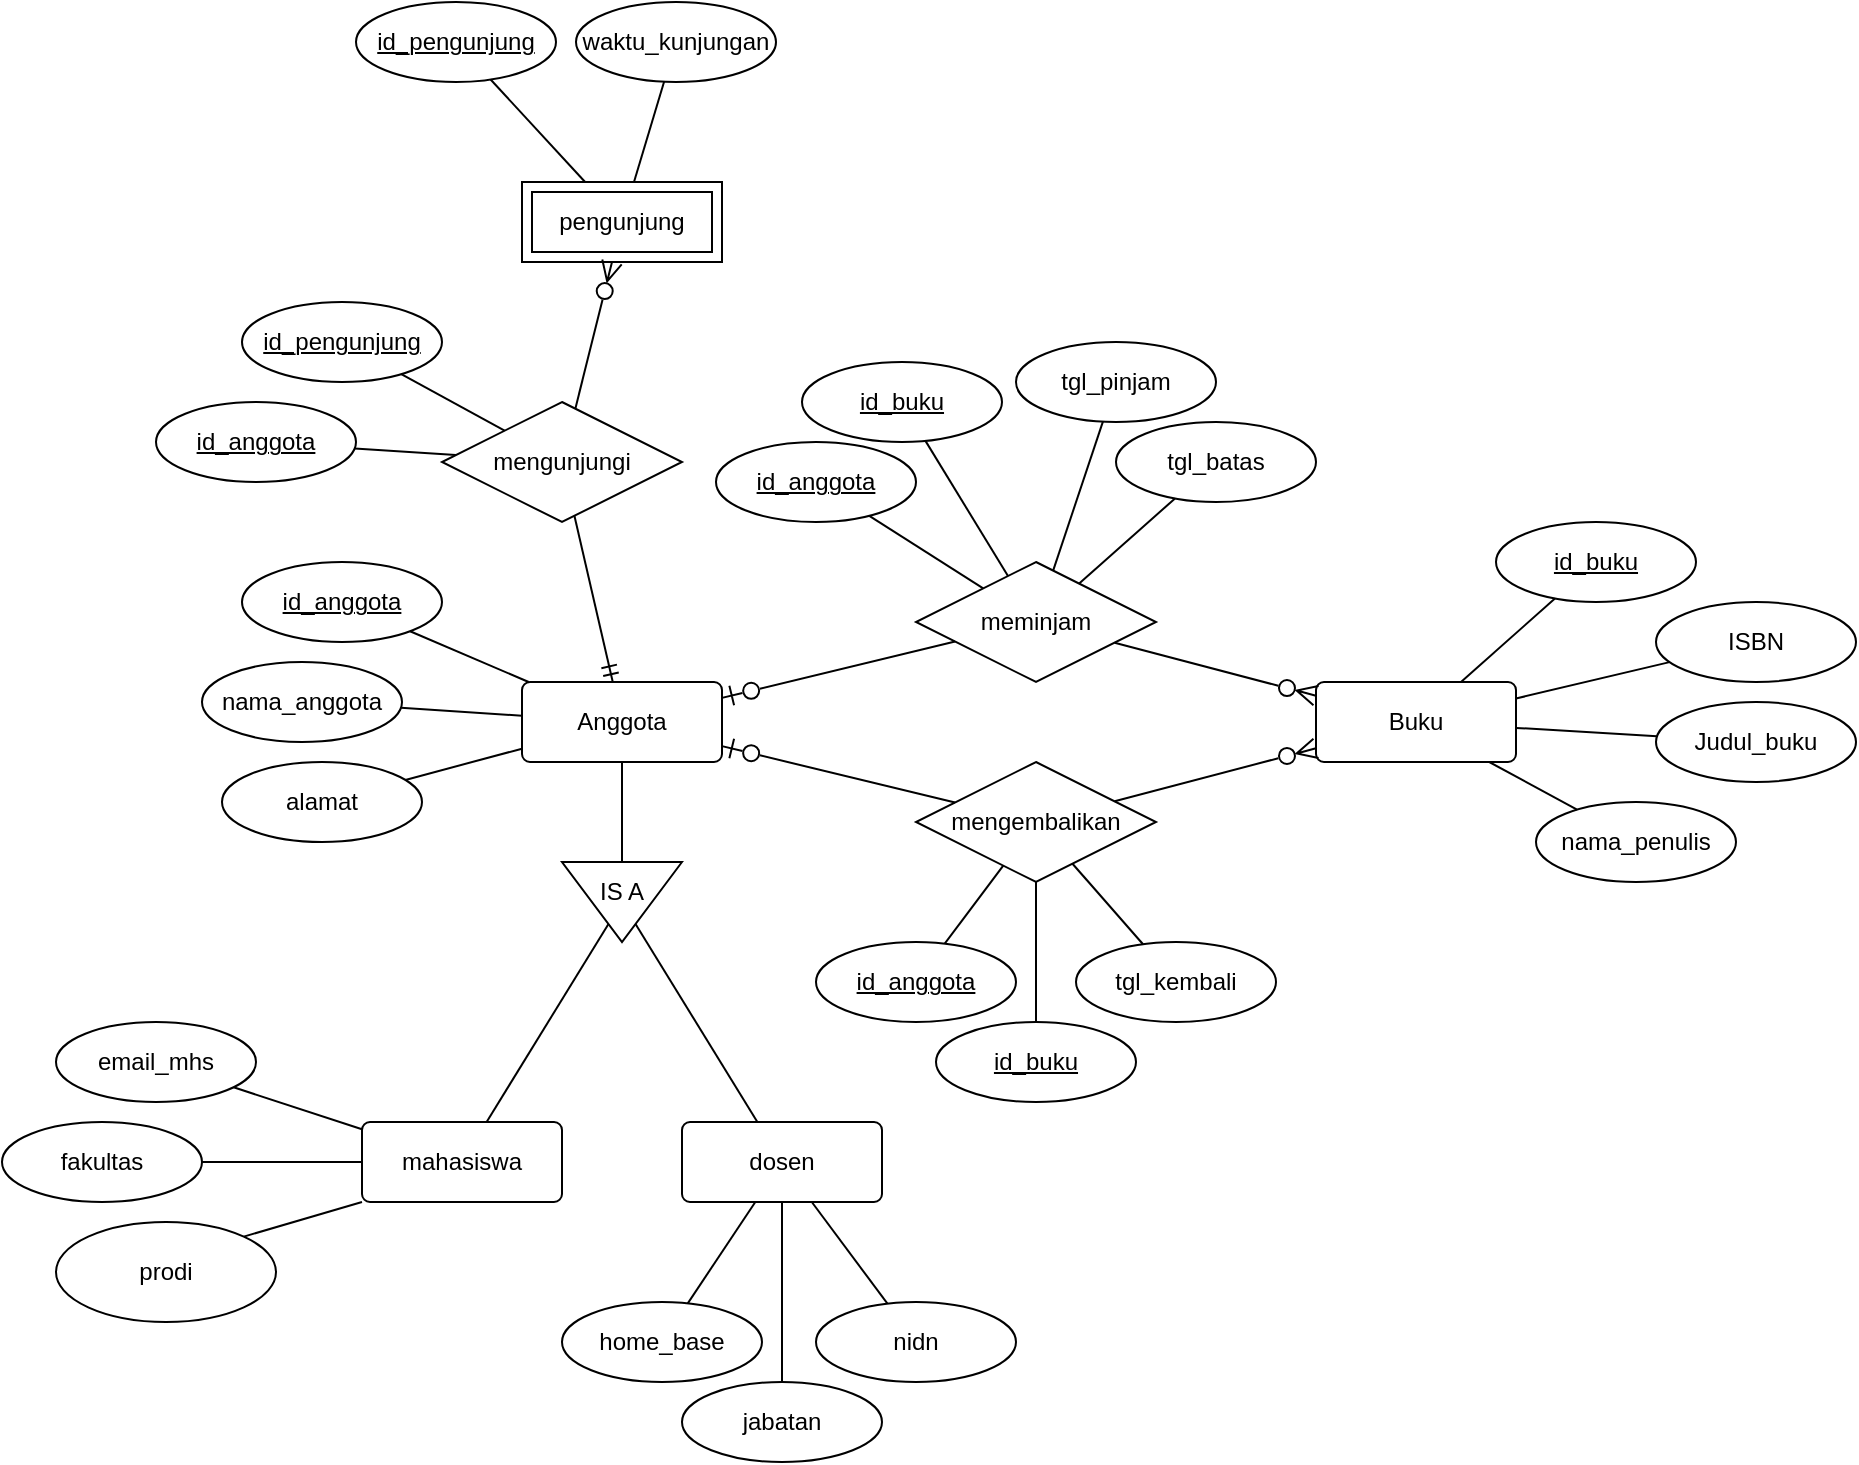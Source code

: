 <mxfile version="24.7.17" pages="2">
  <diagram name="Page-1" id="juTB6MVJdAHUEsimJ1uh">
    <mxGraphModel dx="1050" dy="577" grid="1" gridSize="10" guides="1" tooltips="1" connect="1" arrows="1" fold="1" page="1" pageScale="1" pageWidth="1920" pageHeight="1200" math="0" shadow="0">
      <root>
        <mxCell id="0" />
        <mxCell id="1" parent="0" />
        <mxCell id="4RQrXysNxXmY_oEP2_3j-1" value="Buku" style="rounded=1;arcSize=10;whiteSpace=wrap;html=1;align=center;" parent="1" vertex="1">
          <mxGeometry x="1300" y="420" width="100" height="40" as="geometry" />
        </mxCell>
        <mxCell id="4RQrXysNxXmY_oEP2_3j-2" value="id_buku" style="ellipse;whiteSpace=wrap;html=1;align=center;fontStyle=4;" parent="1" vertex="1">
          <mxGeometry x="1390" y="340" width="100" height="40" as="geometry" />
        </mxCell>
        <mxCell id="4RQrXysNxXmY_oEP2_3j-3" value="ISBN" style="ellipse;whiteSpace=wrap;html=1;align=center;" parent="1" vertex="1">
          <mxGeometry x="1470" y="380" width="100" height="40" as="geometry" />
        </mxCell>
        <mxCell id="4RQrXysNxXmY_oEP2_3j-4" value="Judul_buku" style="ellipse;whiteSpace=wrap;html=1;align=center;" parent="1" vertex="1">
          <mxGeometry x="1470" y="430" width="100" height="40" as="geometry" />
        </mxCell>
        <mxCell id="4RQrXysNxXmY_oEP2_3j-5" value="nama_penulis" style="ellipse;whiteSpace=wrap;html=1;align=center;" parent="1" vertex="1">
          <mxGeometry x="1410" y="480" width="100" height="40" as="geometry" />
        </mxCell>
        <mxCell id="4RQrXysNxXmY_oEP2_3j-6" value="" style="endArrow=none;html=1;rounded=0;" parent="1" source="4RQrXysNxXmY_oEP2_3j-2" target="4RQrXysNxXmY_oEP2_3j-1" edge="1">
          <mxGeometry relative="1" as="geometry">
            <mxPoint x="1260" y="420" as="sourcePoint" />
            <mxPoint x="1420" y="420" as="targetPoint" />
          </mxGeometry>
        </mxCell>
        <mxCell id="4RQrXysNxXmY_oEP2_3j-7" value="" style="endArrow=none;html=1;rounded=0;" parent="1" source="4RQrXysNxXmY_oEP2_3j-3" target="4RQrXysNxXmY_oEP2_3j-1" edge="1">
          <mxGeometry relative="1" as="geometry">
            <mxPoint x="1443" y="379" as="sourcePoint" />
            <mxPoint x="1400" y="440" as="targetPoint" />
          </mxGeometry>
        </mxCell>
        <mxCell id="4RQrXysNxXmY_oEP2_3j-8" value="" style="endArrow=none;html=1;rounded=0;" parent="1" source="4RQrXysNxXmY_oEP2_3j-4" target="4RQrXysNxXmY_oEP2_3j-1" edge="1">
          <mxGeometry relative="1" as="geometry">
            <mxPoint x="1453" y="440" as="sourcePoint" />
            <mxPoint x="1410" y="501" as="targetPoint" />
          </mxGeometry>
        </mxCell>
        <mxCell id="4RQrXysNxXmY_oEP2_3j-9" value="" style="endArrow=none;html=1;rounded=0;" parent="1" source="4RQrXysNxXmY_oEP2_3j-5" target="4RQrXysNxXmY_oEP2_3j-1" edge="1">
          <mxGeometry relative="1" as="geometry">
            <mxPoint x="1373" y="480" as="sourcePoint" />
            <mxPoint x="1330" y="541" as="targetPoint" />
          </mxGeometry>
        </mxCell>
        <mxCell id="4RQrXysNxXmY_oEP2_3j-10" value="Anggota" style="rounded=1;arcSize=10;whiteSpace=wrap;html=1;align=center;" parent="1" vertex="1">
          <mxGeometry x="903" y="420" width="100" height="40" as="geometry" />
        </mxCell>
        <mxCell id="4RQrXysNxXmY_oEP2_3j-20" value="" style="group" parent="1" vertex="1" connectable="0">
          <mxGeometry x="923" y="510" width="60" height="40" as="geometry" />
        </mxCell>
        <mxCell id="4RQrXysNxXmY_oEP2_3j-17" value="" style="triangle;whiteSpace=wrap;html=1;rotation=-270;container=0;" parent="4RQrXysNxXmY_oEP2_3j-20" vertex="1">
          <mxGeometry x="10" y="-10" width="40" height="60" as="geometry" />
        </mxCell>
        <mxCell id="4RQrXysNxXmY_oEP2_3j-18" value="IS A" style="text;html=1;align=center;verticalAlign=middle;whiteSpace=wrap;rounded=0;rotation=0;container=0;" parent="4RQrXysNxXmY_oEP2_3j-20" vertex="1">
          <mxGeometry width="60" height="30" as="geometry" />
        </mxCell>
        <mxCell id="4RQrXysNxXmY_oEP2_3j-21" value="" style="endArrow=none;html=1;rounded=0;" parent="1" source="4RQrXysNxXmY_oEP2_3j-17" target="4RQrXysNxXmY_oEP2_3j-10" edge="1">
          <mxGeometry relative="1" as="geometry">
            <mxPoint x="953" y="510" as="sourcePoint" />
            <mxPoint x="1113" y="510" as="targetPoint" />
          </mxGeometry>
        </mxCell>
        <mxCell id="4RQrXysNxXmY_oEP2_3j-22" value="id_anggota" style="ellipse;whiteSpace=wrap;html=1;align=center;fontStyle=4;" parent="1" vertex="1">
          <mxGeometry x="763" y="360" width="100" height="40" as="geometry" />
        </mxCell>
        <mxCell id="4RQrXysNxXmY_oEP2_3j-23" value="nama_anggota" style="ellipse;whiteSpace=wrap;html=1;align=center;" parent="1" vertex="1">
          <mxGeometry x="743" y="410" width="100" height="40" as="geometry" />
        </mxCell>
        <mxCell id="4RQrXysNxXmY_oEP2_3j-24" value="alamat" style="ellipse;whiteSpace=wrap;html=1;align=center;" parent="1" vertex="1">
          <mxGeometry x="753" y="460" width="100" height="40" as="geometry" />
        </mxCell>
        <mxCell id="4RQrXysNxXmY_oEP2_3j-25" value="dosen" style="rounded=1;arcSize=10;whiteSpace=wrap;html=1;align=center;" parent="1" vertex="1">
          <mxGeometry x="983" y="640" width="100" height="40" as="geometry" />
        </mxCell>
        <mxCell id="4RQrXysNxXmY_oEP2_3j-26" value="mahasiswa" style="rounded=1;arcSize=10;whiteSpace=wrap;html=1;align=center;" parent="1" vertex="1">
          <mxGeometry x="823" y="640" width="100" height="40" as="geometry" />
        </mxCell>
        <mxCell id="4RQrXysNxXmY_oEP2_3j-27" value="" style="endArrow=none;html=1;rounded=0;" parent="1" source="4RQrXysNxXmY_oEP2_3j-26" target="4RQrXysNxXmY_oEP2_3j-17" edge="1">
          <mxGeometry relative="1" as="geometry">
            <mxPoint x="863" y="590" as="sourcePoint" />
            <mxPoint x="1023" y="590" as="targetPoint" />
          </mxGeometry>
        </mxCell>
        <mxCell id="4RQrXysNxXmY_oEP2_3j-28" value="" style="endArrow=none;html=1;rounded=0;" parent="1" source="4RQrXysNxXmY_oEP2_3j-25" target="4RQrXysNxXmY_oEP2_3j-17" edge="1">
          <mxGeometry relative="1" as="geometry">
            <mxPoint x="898" y="630" as="sourcePoint" />
            <mxPoint x="956" y="550" as="targetPoint" />
          </mxGeometry>
        </mxCell>
        <mxCell id="4RQrXysNxXmY_oEP2_3j-29" value="email_mhs" style="ellipse;whiteSpace=wrap;html=1;align=center;" parent="1" vertex="1">
          <mxGeometry x="670" y="590" width="100" height="40" as="geometry" />
        </mxCell>
        <mxCell id="4RQrXysNxXmY_oEP2_3j-30" value="fakultas" style="ellipse;whiteSpace=wrap;html=1;align=center;" parent="1" vertex="1">
          <mxGeometry x="643" y="640" width="100" height="40" as="geometry" />
        </mxCell>
        <mxCell id="4RQrXysNxXmY_oEP2_3j-31" value="jabatan" style="ellipse;whiteSpace=wrap;html=1;align=center;" parent="1" vertex="1">
          <mxGeometry x="983" y="770" width="100" height="40" as="geometry" />
        </mxCell>
        <mxCell id="4RQrXysNxXmY_oEP2_3j-32" value="home_base" style="ellipse;whiteSpace=wrap;html=1;align=center;" parent="1" vertex="1">
          <mxGeometry x="923" y="730" width="100" height="40" as="geometry" />
        </mxCell>
        <mxCell id="4RQrXysNxXmY_oEP2_3j-33" value="" style="endArrow=none;html=1;rounded=0;" parent="1" source="4RQrXysNxXmY_oEP2_3j-29" target="4RQrXysNxXmY_oEP2_3j-26" edge="1">
          <mxGeometry relative="1" as="geometry">
            <mxPoint x="783" y="580" as="sourcePoint" />
            <mxPoint x="943" y="580" as="targetPoint" />
          </mxGeometry>
        </mxCell>
        <mxCell id="4RQrXysNxXmY_oEP2_3j-34" value="" style="endArrow=none;html=1;rounded=0;" parent="1" source="4RQrXysNxXmY_oEP2_3j-30" target="4RQrXysNxXmY_oEP2_3j-26" edge="1">
          <mxGeometry relative="1" as="geometry">
            <mxPoint x="893" y="590" as="sourcePoint" />
            <mxPoint x="1053" y="590" as="targetPoint" />
          </mxGeometry>
        </mxCell>
        <mxCell id="4RQrXysNxXmY_oEP2_3j-35" value="" style="endArrow=none;html=1;rounded=0;" parent="1" source="4RQrXysNxXmY_oEP2_3j-25" target="4RQrXysNxXmY_oEP2_3j-31" edge="1">
          <mxGeometry relative="1" as="geometry">
            <mxPoint x="893" y="590" as="sourcePoint" />
            <mxPoint x="1053" y="590" as="targetPoint" />
          </mxGeometry>
        </mxCell>
        <mxCell id="4RQrXysNxXmY_oEP2_3j-36" value="" style="endArrow=none;html=1;rounded=0;" parent="1" source="4RQrXysNxXmY_oEP2_3j-25" target="4RQrXysNxXmY_oEP2_3j-32" edge="1">
          <mxGeometry relative="1" as="geometry">
            <mxPoint x="1093" y="641" as="sourcePoint" />
            <mxPoint x="1167" y="628" as="targetPoint" />
          </mxGeometry>
        </mxCell>
        <mxCell id="4RQrXysNxXmY_oEP2_3j-37" value="" style="endArrow=none;html=1;rounded=0;" parent="1" source="4RQrXysNxXmY_oEP2_3j-22" target="4RQrXysNxXmY_oEP2_3j-10" edge="1">
          <mxGeometry relative="1" as="geometry">
            <mxPoint x="873" y="490" as="sourcePoint" />
            <mxPoint x="1033" y="490" as="targetPoint" />
          </mxGeometry>
        </mxCell>
        <mxCell id="4RQrXysNxXmY_oEP2_3j-38" value="" style="endArrow=none;html=1;rounded=0;" parent="1" source="4RQrXysNxXmY_oEP2_3j-23" target="4RQrXysNxXmY_oEP2_3j-10" edge="1">
          <mxGeometry relative="1" as="geometry">
            <mxPoint x="857" y="405" as="sourcePoint" />
            <mxPoint x="916" y="430" as="targetPoint" />
          </mxGeometry>
        </mxCell>
        <mxCell id="4RQrXysNxXmY_oEP2_3j-39" value="" style="endArrow=none;html=1;rounded=0;" parent="1" source="4RQrXysNxXmY_oEP2_3j-24" target="4RQrXysNxXmY_oEP2_3j-10" edge="1">
          <mxGeometry relative="1" as="geometry">
            <mxPoint x="853" y="443" as="sourcePoint" />
            <mxPoint x="913" y="447" as="targetPoint" />
          </mxGeometry>
        </mxCell>
        <mxCell id="4RQrXysNxXmY_oEP2_3j-40" value="nidn" style="ellipse;whiteSpace=wrap;html=1;align=center;" parent="1" vertex="1">
          <mxGeometry x="1050" y="730" width="100" height="40" as="geometry" />
        </mxCell>
        <mxCell id="4RQrXysNxXmY_oEP2_3j-41" value="" style="endArrow=none;html=1;rounded=0;" parent="1" source="4RQrXysNxXmY_oEP2_3j-25" target="4RQrXysNxXmY_oEP2_3j-40" edge="1">
          <mxGeometry relative="1" as="geometry">
            <mxPoint x="913" y="640" as="sourcePoint" />
            <mxPoint x="1073" y="640" as="targetPoint" />
          </mxGeometry>
        </mxCell>
        <mxCell id="4RQrXysNxXmY_oEP2_3j-42" value="meminjam" style="shape=rhombus;perimeter=rhombusPerimeter;whiteSpace=wrap;html=1;align=center;" parent="1" vertex="1">
          <mxGeometry x="1100" y="360" width="120" height="60" as="geometry" />
        </mxCell>
        <mxCell id="412N8w5eiUQhzpS0vNHs-1" value="" style="endArrow=none;html=1;rounded=0;startArrow=ERzeroToOne;startFill=0;endSize=6;startSize=8;" parent="1" source="4RQrXysNxXmY_oEP2_3j-10" target="4RQrXysNxXmY_oEP2_3j-42" edge="1">
          <mxGeometry relative="1" as="geometry">
            <mxPoint x="990" y="450" as="sourcePoint" />
            <mxPoint x="1150" y="450" as="targetPoint" />
          </mxGeometry>
        </mxCell>
        <mxCell id="412N8w5eiUQhzpS0vNHs-2" value="" style="endArrow=ERzeroToMany;html=1;rounded=0;endFill=0;endSize=8;" parent="1" source="4RQrXysNxXmY_oEP2_3j-42" target="4RQrXysNxXmY_oEP2_3j-1" edge="1">
          <mxGeometry relative="1" as="geometry">
            <mxPoint x="980" y="460" as="sourcePoint" />
            <mxPoint x="1140" y="460" as="targetPoint" />
          </mxGeometry>
        </mxCell>
        <mxCell id="412N8w5eiUQhzpS0vNHs-5" value="tgl_pinjam" style="ellipse;whiteSpace=wrap;html=1;align=center;" parent="1" vertex="1">
          <mxGeometry x="1150" y="250" width="100" height="40" as="geometry" />
        </mxCell>
        <mxCell id="412N8w5eiUQhzpS0vNHs-8" value="id_anggota" style="ellipse;whiteSpace=wrap;html=1;align=center;fontStyle=4;" parent="1" vertex="1">
          <mxGeometry x="1000" y="300" width="100" height="40" as="geometry" />
        </mxCell>
        <mxCell id="412N8w5eiUQhzpS0vNHs-9" value="id_buku" style="ellipse;whiteSpace=wrap;html=1;align=center;fontStyle=4;" parent="1" vertex="1">
          <mxGeometry x="1043" y="260" width="100" height="40" as="geometry" />
        </mxCell>
        <mxCell id="412N8w5eiUQhzpS0vNHs-10" value="" style="endArrow=none;html=1;rounded=0;" parent="1" source="412N8w5eiUQhzpS0vNHs-8" target="4RQrXysNxXmY_oEP2_3j-42" edge="1">
          <mxGeometry relative="1" as="geometry">
            <mxPoint x="1103" y="389.66" as="sourcePoint" />
            <mxPoint x="1263" y="389.66" as="targetPoint" />
          </mxGeometry>
        </mxCell>
        <mxCell id="412N8w5eiUQhzpS0vNHs-11" value="" style="endArrow=none;html=1;rounded=0;" parent="1" source="412N8w5eiUQhzpS0vNHs-5" target="4RQrXysNxXmY_oEP2_3j-42" edge="1">
          <mxGeometry relative="1" as="geometry">
            <mxPoint x="1160" y="357" as="sourcePoint" />
            <mxPoint x="1207" y="400" as="targetPoint" />
          </mxGeometry>
        </mxCell>
        <mxCell id="412N8w5eiUQhzpS0vNHs-12" value="" style="endArrow=none;html=1;rounded=0;" parent="1" source="412N8w5eiUQhzpS0vNHs-9" target="4RQrXysNxXmY_oEP2_3j-42" edge="1">
          <mxGeometry relative="1" as="geometry">
            <mxPoint x="1143" y="370" as="sourcePoint" />
            <mxPoint x="1190" y="413" as="targetPoint" />
          </mxGeometry>
        </mxCell>
        <mxCell id="OXXhy_uKyFzOThuf9eMf-1" value="mengembalikan" style="shape=rhombus;perimeter=rhombusPerimeter;whiteSpace=wrap;html=1;align=center;" parent="1" vertex="1">
          <mxGeometry x="1100" y="460" width="120" height="60" as="geometry" />
        </mxCell>
        <mxCell id="OXXhy_uKyFzOThuf9eMf-2" value="" style="endArrow=ERzeroToMany;html=1;rounded=0;endFill=0;endSize=8;" parent="1" source="OXXhy_uKyFzOThuf9eMf-1" target="4RQrXysNxXmY_oEP2_3j-1" edge="1">
          <mxGeometry relative="1" as="geometry">
            <mxPoint x="1220" y="466.5" as="sourcePoint" />
            <mxPoint x="1321" y="493.5" as="targetPoint" />
          </mxGeometry>
        </mxCell>
        <mxCell id="OXXhy_uKyFzOThuf9eMf-3" value="" style="endArrow=none;html=1;rounded=0;startArrow=ERzeroToOne;startFill=0;endSize=6;startSize=8;" parent="1" source="4RQrXysNxXmY_oEP2_3j-10" target="OXXhy_uKyFzOThuf9eMf-1" edge="1">
          <mxGeometry relative="1" as="geometry">
            <mxPoint x="1013" y="450" as="sourcePoint" />
            <mxPoint x="1100" y="460" as="targetPoint" />
          </mxGeometry>
        </mxCell>
        <mxCell id="OXXhy_uKyFzOThuf9eMf-5" value="tgl_kembali" style="ellipse;whiteSpace=wrap;html=1;align=center;" parent="1" vertex="1">
          <mxGeometry x="1180" y="550" width="100" height="40" as="geometry" />
        </mxCell>
        <mxCell id="OXXhy_uKyFzOThuf9eMf-6" value="id_anggota" style="ellipse;whiteSpace=wrap;html=1;align=center;fontStyle=4;" parent="1" vertex="1">
          <mxGeometry x="1050" y="550" width="100" height="40" as="geometry" />
        </mxCell>
        <mxCell id="OXXhy_uKyFzOThuf9eMf-7" value="id_buku" style="ellipse;whiteSpace=wrap;html=1;align=center;fontStyle=4;" parent="1" vertex="1">
          <mxGeometry x="1110" y="590" width="100" height="40" as="geometry" />
        </mxCell>
        <mxCell id="OXXhy_uKyFzOThuf9eMf-8" value="" style="endArrow=none;html=1;rounded=0;" parent="1" source="OXXhy_uKyFzOThuf9eMf-1" target="OXXhy_uKyFzOThuf9eMf-6" edge="1">
          <mxGeometry relative="1" as="geometry">
            <mxPoint x="1190" y="540" as="sourcePoint" />
            <mxPoint x="1157" y="568" as="targetPoint" />
          </mxGeometry>
        </mxCell>
        <mxCell id="OXXhy_uKyFzOThuf9eMf-9" value="" style="endArrow=none;html=1;rounded=0;" parent="1" source="OXXhy_uKyFzOThuf9eMf-1" target="OXXhy_uKyFzOThuf9eMf-7" edge="1">
          <mxGeometry relative="1" as="geometry">
            <mxPoint x="1148" y="519" as="sourcePoint" />
            <mxPoint x="1103" y="560" as="targetPoint" />
          </mxGeometry>
        </mxCell>
        <mxCell id="OXXhy_uKyFzOThuf9eMf-10" value="" style="endArrow=none;html=1;rounded=0;" parent="1" source="OXXhy_uKyFzOThuf9eMf-5" target="OXXhy_uKyFzOThuf9eMf-1" edge="1">
          <mxGeometry relative="1" as="geometry">
            <mxPoint x="1158" y="529" as="sourcePoint" />
            <mxPoint x="1113" y="570" as="targetPoint" />
          </mxGeometry>
        </mxCell>
        <mxCell id="OXXhy_uKyFzOThuf9eMf-14" value="prodi" style="ellipse;whiteSpace=wrap;html=1;align=center;" parent="1" vertex="1">
          <mxGeometry x="670" y="690" width="110" height="50" as="geometry" />
        </mxCell>
        <mxCell id="OXXhy_uKyFzOThuf9eMf-15" value="" style="endArrow=none;html=1;rounded=0;exitX=1;exitY=0;exitDx=0;exitDy=0;entryX=0;entryY=1;entryDx=0;entryDy=0;" parent="1" source="OXXhy_uKyFzOThuf9eMf-14" target="4RQrXysNxXmY_oEP2_3j-26" edge="1">
          <mxGeometry relative="1" as="geometry">
            <mxPoint x="768" y="704" as="sourcePoint" />
            <mxPoint x="830" y="696" as="targetPoint" />
          </mxGeometry>
        </mxCell>
        <mxCell id="N4zdJ8kqR7PtZ6v-wwtz-1" value="tgl_batas" style="ellipse;whiteSpace=wrap;html=1;align=center;" parent="1" vertex="1">
          <mxGeometry x="1200" y="290" width="100" height="40" as="geometry" />
        </mxCell>
        <mxCell id="N4zdJ8kqR7PtZ6v-wwtz-2" value="" style="endArrow=none;html=1;rounded=0;" parent="1" source="N4zdJ8kqR7PtZ6v-wwtz-1" target="4RQrXysNxXmY_oEP2_3j-42" edge="1">
          <mxGeometry relative="1" as="geometry">
            <mxPoint x="1198" y="300" as="sourcePoint" />
            <mxPoint x="1177" y="374" as="targetPoint" />
          </mxGeometry>
        </mxCell>
        <mxCell id="N4zdJ8kqR7PtZ6v-wwtz-3" value="pengunjung" style="shape=ext;margin=3;double=1;whiteSpace=wrap;html=1;align=center;" parent="1" vertex="1">
          <mxGeometry x="903" y="170" width="100" height="40" as="geometry" />
        </mxCell>
        <mxCell id="N4zdJ8kqR7PtZ6v-wwtz-4" value="mengunjungi" style="shape=rhombus;perimeter=rhombusPerimeter;whiteSpace=wrap;html=1;align=center;" parent="1" vertex="1">
          <mxGeometry x="863" y="280" width="120" height="60" as="geometry" />
        </mxCell>
        <mxCell id="N4zdJ8kqR7PtZ6v-wwtz-5" value="" style="endArrow=none;html=1;rounded=0;startArrow=ERmandOne;startFill=0;" parent="1" source="4RQrXysNxXmY_oEP2_3j-10" target="N4zdJ8kqR7PtZ6v-wwtz-4" edge="1">
          <mxGeometry relative="1" as="geometry">
            <mxPoint x="890" y="370" as="sourcePoint" />
            <mxPoint x="1050" y="370" as="targetPoint" />
          </mxGeometry>
        </mxCell>
        <mxCell id="N4zdJ8kqR7PtZ6v-wwtz-6" value="" style="endArrow=ERzeroToMany;html=1;rounded=0;endFill=0;endSize=8;" parent="1" source="N4zdJ8kqR7PtZ6v-wwtz-4" target="N4zdJ8kqR7PtZ6v-wwtz-3" edge="1">
          <mxGeometry relative="1" as="geometry">
            <mxPoint x="958" y="430" as="sourcePoint" />
            <mxPoint x="939" y="347" as="targetPoint" />
          </mxGeometry>
        </mxCell>
        <mxCell id="N4zdJ8kqR7PtZ6v-wwtz-7" value="id_pengunjung" style="ellipse;whiteSpace=wrap;html=1;align=center;fontStyle=4;" parent="1" vertex="1">
          <mxGeometry x="820" y="80" width="100" height="40" as="geometry" />
        </mxCell>
        <mxCell id="N4zdJ8kqR7PtZ6v-wwtz-9" value="waktu_kunjungan" style="ellipse;whiteSpace=wrap;html=1;align=center;" parent="1" vertex="1">
          <mxGeometry x="930" y="80" width="100" height="40" as="geometry" />
        </mxCell>
        <mxCell id="N4zdJ8kqR7PtZ6v-wwtz-10" value="" style="endArrow=none;html=1;rounded=0;" parent="1" source="N4zdJ8kqR7PtZ6v-wwtz-3" target="N4zdJ8kqR7PtZ6v-wwtz-9" edge="1">
          <mxGeometry relative="1" as="geometry">
            <mxPoint x="940" y="293" as="sourcePoint" />
            <mxPoint x="958" y="220" as="targetPoint" />
          </mxGeometry>
        </mxCell>
        <mxCell id="N4zdJ8kqR7PtZ6v-wwtz-11" value="" style="endArrow=none;html=1;rounded=0;" parent="1" source="N4zdJ8kqR7PtZ6v-wwtz-3" target="N4zdJ8kqR7PtZ6v-wwtz-7" edge="1">
          <mxGeometry relative="1" as="geometry">
            <mxPoint x="960" y="180" as="sourcePoint" />
            <mxPoint x="946" y="90" as="targetPoint" />
          </mxGeometry>
        </mxCell>
        <mxCell id="N4zdJ8kqR7PtZ6v-wwtz-12" value="id_pengunjung" style="ellipse;whiteSpace=wrap;html=1;align=center;fontStyle=4;" parent="1" vertex="1">
          <mxGeometry x="763" y="230" width="100" height="40" as="geometry" />
        </mxCell>
        <mxCell id="N4zdJ8kqR7PtZ6v-wwtz-13" value="id_anggota" style="ellipse;whiteSpace=wrap;html=1;align=center;fontStyle=4;" parent="1" vertex="1">
          <mxGeometry x="720" y="280" width="100" height="40" as="geometry" />
        </mxCell>
        <mxCell id="N4zdJ8kqR7PtZ6v-wwtz-14" value="" style="endArrow=none;html=1;rounded=0;" parent="1" source="N4zdJ8kqR7PtZ6v-wwtz-12" target="N4zdJ8kqR7PtZ6v-wwtz-4" edge="1">
          <mxGeometry relative="1" as="geometry">
            <mxPoint x="890" y="230" as="sourcePoint" />
            <mxPoint x="1050" y="230" as="targetPoint" />
          </mxGeometry>
        </mxCell>
        <mxCell id="N4zdJ8kqR7PtZ6v-wwtz-15" value="" style="endArrow=none;html=1;rounded=0;" parent="1" source="N4zdJ8kqR7PtZ6v-wwtz-13" target="N4zdJ8kqR7PtZ6v-wwtz-4" edge="1">
          <mxGeometry relative="1" as="geometry">
            <mxPoint x="853" y="276" as="sourcePoint" />
            <mxPoint x="904" y="304" as="targetPoint" />
          </mxGeometry>
        </mxCell>
      </root>
    </mxGraphModel>
  </diagram>
  <diagram id="hQA_MLLuei_9YjuauMKK" name="Page-2">
    <mxGraphModel dx="1500" dy="824" grid="1" gridSize="10" guides="1" tooltips="1" connect="1" arrows="1" fold="1" page="1" pageScale="1" pageWidth="1920" pageHeight="1200" math="0" shadow="0">
      <root>
        <mxCell id="0" />
        <mxCell id="1" parent="0" />
        <mxCell id="OX1dU9Du1loLvp06Txk7-1" value="anggota" style="shape=table;startSize=30;container=1;collapsible=1;childLayout=tableLayout;fixedRows=1;rowLines=0;fontStyle=1;align=center;resizeLast=1;html=1;" vertex="1" parent="1">
          <mxGeometry x="390" y="620" width="180" height="120" as="geometry" />
        </mxCell>
        <mxCell id="OX1dU9Du1loLvp06Txk7-2" value="" style="shape=tableRow;horizontal=0;startSize=0;swimlaneHead=0;swimlaneBody=0;fillColor=none;collapsible=0;dropTarget=0;points=[[0,0.5],[1,0.5]];portConstraint=eastwest;top=0;left=0;right=0;bottom=1;" vertex="1" parent="OX1dU9Du1loLvp06Txk7-1">
          <mxGeometry y="30" width="180" height="30" as="geometry" />
        </mxCell>
        <mxCell id="OX1dU9Du1loLvp06Txk7-3" value="PK" style="shape=partialRectangle;connectable=0;fillColor=none;top=0;left=0;bottom=0;right=0;fontStyle=1;overflow=hidden;whiteSpace=wrap;html=1;" vertex="1" parent="OX1dU9Du1loLvp06Txk7-2">
          <mxGeometry width="30" height="30" as="geometry">
            <mxRectangle width="30" height="30" as="alternateBounds" />
          </mxGeometry>
        </mxCell>
        <mxCell id="OX1dU9Du1loLvp06Txk7-4" value="id_anggota" style="shape=partialRectangle;connectable=0;fillColor=none;top=0;left=0;bottom=0;right=0;align=left;spacingLeft=6;fontStyle=5;overflow=hidden;whiteSpace=wrap;html=1;" vertex="1" parent="OX1dU9Du1loLvp06Txk7-2">
          <mxGeometry x="30" width="150" height="30" as="geometry">
            <mxRectangle width="150" height="30" as="alternateBounds" />
          </mxGeometry>
        </mxCell>
        <mxCell id="OX1dU9Du1loLvp06Txk7-5" value="" style="shape=tableRow;horizontal=0;startSize=0;swimlaneHead=0;swimlaneBody=0;fillColor=none;collapsible=0;dropTarget=0;points=[[0,0.5],[1,0.5]];portConstraint=eastwest;top=0;left=0;right=0;bottom=0;" vertex="1" parent="OX1dU9Du1loLvp06Txk7-1">
          <mxGeometry y="60" width="180" height="30" as="geometry" />
        </mxCell>
        <mxCell id="OX1dU9Du1loLvp06Txk7-6" value="" style="shape=partialRectangle;connectable=0;fillColor=none;top=0;left=0;bottom=0;right=0;editable=1;overflow=hidden;whiteSpace=wrap;html=1;" vertex="1" parent="OX1dU9Du1loLvp06Txk7-5">
          <mxGeometry width="30" height="30" as="geometry">
            <mxRectangle width="30" height="30" as="alternateBounds" />
          </mxGeometry>
        </mxCell>
        <mxCell id="OX1dU9Du1loLvp06Txk7-7" value="nama_anggota" style="shape=partialRectangle;connectable=0;fillColor=none;top=0;left=0;bottom=0;right=0;align=left;spacingLeft=6;overflow=hidden;whiteSpace=wrap;html=1;" vertex="1" parent="OX1dU9Du1loLvp06Txk7-5">
          <mxGeometry x="30" width="150" height="30" as="geometry">
            <mxRectangle width="150" height="30" as="alternateBounds" />
          </mxGeometry>
        </mxCell>
        <mxCell id="OX1dU9Du1loLvp06Txk7-8" value="" style="shape=tableRow;horizontal=0;startSize=0;swimlaneHead=0;swimlaneBody=0;fillColor=none;collapsible=0;dropTarget=0;points=[[0,0.5],[1,0.5]];portConstraint=eastwest;top=0;left=0;right=0;bottom=0;" vertex="1" parent="OX1dU9Du1loLvp06Txk7-1">
          <mxGeometry y="90" width="180" height="30" as="geometry" />
        </mxCell>
        <mxCell id="OX1dU9Du1loLvp06Txk7-9" value="" style="shape=partialRectangle;connectable=0;fillColor=none;top=0;left=0;bottom=0;right=0;editable=1;overflow=hidden;whiteSpace=wrap;html=1;" vertex="1" parent="OX1dU9Du1loLvp06Txk7-8">
          <mxGeometry width="30" height="30" as="geometry">
            <mxRectangle width="30" height="30" as="alternateBounds" />
          </mxGeometry>
        </mxCell>
        <mxCell id="OX1dU9Du1loLvp06Txk7-10" value="alamat" style="shape=partialRectangle;connectable=0;fillColor=none;top=0;left=0;bottom=0;right=0;align=left;spacingLeft=6;overflow=hidden;whiteSpace=wrap;html=1;" vertex="1" parent="OX1dU9Du1loLvp06Txk7-8">
          <mxGeometry x="30" width="150" height="30" as="geometry">
            <mxRectangle width="150" height="30" as="alternateBounds" />
          </mxGeometry>
        </mxCell>
        <mxCell id="OX1dU9Du1loLvp06Txk7-11" value="mahasiswa" style="shape=table;startSize=30;container=1;collapsible=1;childLayout=tableLayout;fixedRows=1;rowLines=0;fontStyle=1;align=center;resizeLast=1;html=1;" vertex="1" parent="1">
          <mxGeometry x="280" y="810" width="180" height="150" as="geometry" />
        </mxCell>
        <mxCell id="OX1dU9Du1loLvp06Txk7-12" value="" style="shape=tableRow;horizontal=0;startSize=0;swimlaneHead=0;swimlaneBody=0;fillColor=none;collapsible=0;dropTarget=0;points=[[0,0.5],[1,0.5]];portConstraint=eastwest;top=0;left=0;right=0;bottom=1;" vertex="1" parent="OX1dU9Du1loLvp06Txk7-11">
          <mxGeometry y="30" width="180" height="30" as="geometry" />
        </mxCell>
        <mxCell id="OX1dU9Du1loLvp06Txk7-13" value="PK" style="shape=partialRectangle;connectable=0;fillColor=none;top=0;left=0;bottom=0;right=0;fontStyle=1;overflow=hidden;whiteSpace=wrap;html=1;" vertex="1" parent="OX1dU9Du1loLvp06Txk7-12">
          <mxGeometry width="30" height="30" as="geometry">
            <mxRectangle width="30" height="30" as="alternateBounds" />
          </mxGeometry>
        </mxCell>
        <mxCell id="OX1dU9Du1loLvp06Txk7-14" value="id_anggota" style="shape=partialRectangle;connectable=0;fillColor=none;top=0;left=0;bottom=0;right=0;align=left;spacingLeft=6;fontStyle=5;overflow=hidden;whiteSpace=wrap;html=1;" vertex="1" parent="OX1dU9Du1loLvp06Txk7-12">
          <mxGeometry x="30" width="150" height="30" as="geometry">
            <mxRectangle width="150" height="30" as="alternateBounds" />
          </mxGeometry>
        </mxCell>
        <mxCell id="OX1dU9Du1loLvp06Txk7-15" value="" style="shape=tableRow;horizontal=0;startSize=0;swimlaneHead=0;swimlaneBody=0;fillColor=none;collapsible=0;dropTarget=0;points=[[0,0.5],[1,0.5]];portConstraint=eastwest;top=0;left=0;right=0;bottom=0;" vertex="1" parent="OX1dU9Du1loLvp06Txk7-11">
          <mxGeometry y="60" width="180" height="30" as="geometry" />
        </mxCell>
        <mxCell id="OX1dU9Du1loLvp06Txk7-16" value="" style="shape=partialRectangle;connectable=0;fillColor=none;top=0;left=0;bottom=0;right=0;editable=1;overflow=hidden;whiteSpace=wrap;html=1;" vertex="1" parent="OX1dU9Du1loLvp06Txk7-15">
          <mxGeometry width="30" height="30" as="geometry">
            <mxRectangle width="30" height="30" as="alternateBounds" />
          </mxGeometry>
        </mxCell>
        <mxCell id="OX1dU9Du1loLvp06Txk7-17" value="nim" style="shape=partialRectangle;connectable=0;fillColor=none;top=0;left=0;bottom=0;right=0;align=left;spacingLeft=6;overflow=hidden;whiteSpace=wrap;html=1;" vertex="1" parent="OX1dU9Du1loLvp06Txk7-15">
          <mxGeometry x="30" width="150" height="30" as="geometry">
            <mxRectangle width="150" height="30" as="alternateBounds" />
          </mxGeometry>
        </mxCell>
        <mxCell id="OX1dU9Du1loLvp06Txk7-18" value="" style="shape=tableRow;horizontal=0;startSize=0;swimlaneHead=0;swimlaneBody=0;fillColor=none;collapsible=0;dropTarget=0;points=[[0,0.5],[1,0.5]];portConstraint=eastwest;top=0;left=0;right=0;bottom=0;" vertex="1" parent="OX1dU9Du1loLvp06Txk7-11">
          <mxGeometry y="90" width="180" height="30" as="geometry" />
        </mxCell>
        <mxCell id="OX1dU9Du1loLvp06Txk7-19" value="" style="shape=partialRectangle;connectable=0;fillColor=none;top=0;left=0;bottom=0;right=0;editable=1;overflow=hidden;whiteSpace=wrap;html=1;" vertex="1" parent="OX1dU9Du1loLvp06Txk7-18">
          <mxGeometry width="30" height="30" as="geometry">
            <mxRectangle width="30" height="30" as="alternateBounds" />
          </mxGeometry>
        </mxCell>
        <mxCell id="OX1dU9Du1loLvp06Txk7-20" value="fakultas" style="shape=partialRectangle;connectable=0;fillColor=none;top=0;left=0;bottom=0;right=0;align=left;spacingLeft=6;overflow=hidden;whiteSpace=wrap;html=1;" vertex="1" parent="OX1dU9Du1loLvp06Txk7-18">
          <mxGeometry x="30" width="150" height="30" as="geometry">
            <mxRectangle width="150" height="30" as="alternateBounds" />
          </mxGeometry>
        </mxCell>
        <mxCell id="OX1dU9Du1loLvp06Txk7-21" value="" style="shape=tableRow;horizontal=0;startSize=0;swimlaneHead=0;swimlaneBody=0;fillColor=none;collapsible=0;dropTarget=0;points=[[0,0.5],[1,0.5]];portConstraint=eastwest;top=0;left=0;right=0;bottom=0;" vertex="1" parent="OX1dU9Du1loLvp06Txk7-11">
          <mxGeometry y="120" width="180" height="30" as="geometry" />
        </mxCell>
        <mxCell id="OX1dU9Du1loLvp06Txk7-22" value="" style="shape=partialRectangle;connectable=0;fillColor=none;top=0;left=0;bottom=0;right=0;editable=1;overflow=hidden;whiteSpace=wrap;html=1;" vertex="1" parent="OX1dU9Du1loLvp06Txk7-21">
          <mxGeometry width="30" height="30" as="geometry">
            <mxRectangle width="30" height="30" as="alternateBounds" />
          </mxGeometry>
        </mxCell>
        <mxCell id="OX1dU9Du1loLvp06Txk7-23" value="prodi" style="shape=partialRectangle;connectable=0;fillColor=none;top=0;left=0;bottom=0;right=0;align=left;spacingLeft=6;overflow=hidden;whiteSpace=wrap;html=1;" vertex="1" parent="OX1dU9Du1loLvp06Txk7-21">
          <mxGeometry x="30" width="150" height="30" as="geometry">
            <mxRectangle width="150" height="30" as="alternateBounds" />
          </mxGeometry>
        </mxCell>
        <mxCell id="OX1dU9Du1loLvp06Txk7-24" value="tenaga_pendidik" style="shape=table;startSize=30;container=1;collapsible=1;childLayout=tableLayout;fixedRows=1;rowLines=0;fontStyle=1;align=center;resizeLast=1;html=1;" vertex="1" parent="1">
          <mxGeometry x="520" y="810" width="180" height="150" as="geometry" />
        </mxCell>
        <mxCell id="OX1dU9Du1loLvp06Txk7-25" value="" style="shape=tableRow;horizontal=0;startSize=0;swimlaneHead=0;swimlaneBody=0;fillColor=none;collapsible=0;dropTarget=0;points=[[0,0.5],[1,0.5]];portConstraint=eastwest;top=0;left=0;right=0;bottom=1;" vertex="1" parent="OX1dU9Du1loLvp06Txk7-24">
          <mxGeometry y="30" width="180" height="30" as="geometry" />
        </mxCell>
        <mxCell id="OX1dU9Du1loLvp06Txk7-26" value="PK" style="shape=partialRectangle;connectable=0;fillColor=none;top=0;left=0;bottom=0;right=0;fontStyle=1;overflow=hidden;whiteSpace=wrap;html=1;" vertex="1" parent="OX1dU9Du1loLvp06Txk7-25">
          <mxGeometry width="30" height="30" as="geometry">
            <mxRectangle width="30" height="30" as="alternateBounds" />
          </mxGeometry>
        </mxCell>
        <mxCell id="OX1dU9Du1loLvp06Txk7-27" value="id_anggota" style="shape=partialRectangle;connectable=0;fillColor=none;top=0;left=0;bottom=0;right=0;align=left;spacingLeft=6;fontStyle=5;overflow=hidden;whiteSpace=wrap;html=1;" vertex="1" parent="OX1dU9Du1loLvp06Txk7-25">
          <mxGeometry x="30" width="150" height="30" as="geometry">
            <mxRectangle width="150" height="30" as="alternateBounds" />
          </mxGeometry>
        </mxCell>
        <mxCell id="OX1dU9Du1loLvp06Txk7-28" value="" style="shape=tableRow;horizontal=0;startSize=0;swimlaneHead=0;swimlaneBody=0;fillColor=none;collapsible=0;dropTarget=0;points=[[0,0.5],[1,0.5]];portConstraint=eastwest;top=0;left=0;right=0;bottom=0;" vertex="1" parent="OX1dU9Du1loLvp06Txk7-24">
          <mxGeometry y="60" width="180" height="30" as="geometry" />
        </mxCell>
        <mxCell id="OX1dU9Du1loLvp06Txk7-29" value="" style="shape=partialRectangle;connectable=0;fillColor=none;top=0;left=0;bottom=0;right=0;editable=1;overflow=hidden;whiteSpace=wrap;html=1;" vertex="1" parent="OX1dU9Du1loLvp06Txk7-28">
          <mxGeometry width="30" height="30" as="geometry">
            <mxRectangle width="30" height="30" as="alternateBounds" />
          </mxGeometry>
        </mxCell>
        <mxCell id="OX1dU9Du1loLvp06Txk7-30" value="npp" style="shape=partialRectangle;connectable=0;fillColor=none;top=0;left=0;bottom=0;right=0;align=left;spacingLeft=6;overflow=hidden;whiteSpace=wrap;html=1;" vertex="1" parent="OX1dU9Du1loLvp06Txk7-28">
          <mxGeometry x="30" width="150" height="30" as="geometry">
            <mxRectangle width="150" height="30" as="alternateBounds" />
          </mxGeometry>
        </mxCell>
        <mxCell id="OX1dU9Du1loLvp06Txk7-31" value="" style="shape=tableRow;horizontal=0;startSize=0;swimlaneHead=0;swimlaneBody=0;fillColor=none;collapsible=0;dropTarget=0;points=[[0,0.5],[1,0.5]];portConstraint=eastwest;top=0;left=0;right=0;bottom=0;" vertex="1" parent="OX1dU9Du1loLvp06Txk7-24">
          <mxGeometry y="90" width="180" height="30" as="geometry" />
        </mxCell>
        <mxCell id="OX1dU9Du1loLvp06Txk7-32" value="" style="shape=partialRectangle;connectable=0;fillColor=none;top=0;left=0;bottom=0;right=0;editable=1;overflow=hidden;whiteSpace=wrap;html=1;" vertex="1" parent="OX1dU9Du1loLvp06Txk7-31">
          <mxGeometry width="30" height="30" as="geometry">
            <mxRectangle width="30" height="30" as="alternateBounds" />
          </mxGeometry>
        </mxCell>
        <mxCell id="OX1dU9Du1loLvp06Txk7-33" value="jabatan" style="shape=partialRectangle;connectable=0;fillColor=none;top=0;left=0;bottom=0;right=0;align=left;spacingLeft=6;overflow=hidden;whiteSpace=wrap;html=1;" vertex="1" parent="OX1dU9Du1loLvp06Txk7-31">
          <mxGeometry x="30" width="150" height="30" as="geometry">
            <mxRectangle width="150" height="30" as="alternateBounds" />
          </mxGeometry>
        </mxCell>
        <mxCell id="OX1dU9Du1loLvp06Txk7-34" value="" style="shape=tableRow;horizontal=0;startSize=0;swimlaneHead=0;swimlaneBody=0;fillColor=none;collapsible=0;dropTarget=0;points=[[0,0.5],[1,0.5]];portConstraint=eastwest;top=0;left=0;right=0;bottom=0;" vertex="1" parent="OX1dU9Du1loLvp06Txk7-24">
          <mxGeometry y="120" width="180" height="30" as="geometry" />
        </mxCell>
        <mxCell id="OX1dU9Du1loLvp06Txk7-35" value="" style="shape=partialRectangle;connectable=0;fillColor=none;top=0;left=0;bottom=0;right=0;editable=1;overflow=hidden;whiteSpace=wrap;html=1;" vertex="1" parent="OX1dU9Du1loLvp06Txk7-34">
          <mxGeometry width="30" height="30" as="geometry">
            <mxRectangle width="30" height="30" as="alternateBounds" />
          </mxGeometry>
        </mxCell>
        <mxCell id="OX1dU9Du1loLvp06Txk7-36" value="home_base" style="shape=partialRectangle;connectable=0;fillColor=none;top=0;left=0;bottom=0;right=0;align=left;spacingLeft=6;overflow=hidden;whiteSpace=wrap;html=1;" vertex="1" parent="OX1dU9Du1loLvp06Txk7-34">
          <mxGeometry x="30" width="150" height="30" as="geometry">
            <mxRectangle width="150" height="30" as="alternateBounds" />
          </mxGeometry>
        </mxCell>
        <mxCell id="OX1dU9Du1loLvp06Txk7-37" value="" style="endArrow=ERmandOne;html=1;rounded=0;endFill=0;endSize=8;startSize=8;startArrow=ERmandOne;startFill=0;" edge="1" parent="1" source="OX1dU9Du1loLvp06Txk7-11" target="OX1dU9Du1loLvp06Txk7-1">
          <mxGeometry relative="1" as="geometry">
            <mxPoint x="340" y="760" as="sourcePoint" />
            <mxPoint x="500" y="760" as="targetPoint" />
          </mxGeometry>
        </mxCell>
        <mxCell id="OX1dU9Du1loLvp06Txk7-38" value="" style="endArrow=ERmandOne;html=1;rounded=0;endSize=8;startSize=8;endFill=0;startArrow=ERmandOne;startFill=0;" edge="1" parent="1" source="OX1dU9Du1loLvp06Txk7-24" target="OX1dU9Du1loLvp06Txk7-1">
          <mxGeometry relative="1" as="geometry">
            <mxPoint x="381" y="800" as="sourcePoint" />
            <mxPoint x="435" y="750" as="targetPoint" />
          </mxGeometry>
        </mxCell>
        <mxCell id="OX1dU9Du1loLvp06Txk7-39" value="buku" style="shape=table;startSize=30;container=1;collapsible=1;childLayout=tableLayout;fixedRows=1;rowLines=0;fontStyle=1;align=center;resizeLast=1;html=1;" vertex="1" parent="1">
          <mxGeometry x="1100" y="605" width="180" height="150" as="geometry" />
        </mxCell>
        <mxCell id="OX1dU9Du1loLvp06Txk7-40" value="" style="shape=tableRow;horizontal=0;startSize=0;swimlaneHead=0;swimlaneBody=0;fillColor=none;collapsible=0;dropTarget=0;points=[[0,0.5],[1,0.5]];portConstraint=eastwest;top=0;left=0;right=0;bottom=1;" vertex="1" parent="OX1dU9Du1loLvp06Txk7-39">
          <mxGeometry y="30" width="180" height="30" as="geometry" />
        </mxCell>
        <mxCell id="OX1dU9Du1loLvp06Txk7-41" value="PK" style="shape=partialRectangle;connectable=0;fillColor=none;top=0;left=0;bottom=0;right=0;fontStyle=1;overflow=hidden;whiteSpace=wrap;html=1;" vertex="1" parent="OX1dU9Du1loLvp06Txk7-40">
          <mxGeometry width="30" height="30" as="geometry">
            <mxRectangle width="30" height="30" as="alternateBounds" />
          </mxGeometry>
        </mxCell>
        <mxCell id="OX1dU9Du1loLvp06Txk7-42" value="id_buku" style="shape=partialRectangle;connectable=0;fillColor=none;top=0;left=0;bottom=0;right=0;align=left;spacingLeft=6;fontStyle=5;overflow=hidden;whiteSpace=wrap;html=1;" vertex="1" parent="OX1dU9Du1loLvp06Txk7-40">
          <mxGeometry x="30" width="150" height="30" as="geometry">
            <mxRectangle width="150" height="30" as="alternateBounds" />
          </mxGeometry>
        </mxCell>
        <mxCell id="OX1dU9Du1loLvp06Txk7-43" value="" style="shape=tableRow;horizontal=0;startSize=0;swimlaneHead=0;swimlaneBody=0;fillColor=none;collapsible=0;dropTarget=0;points=[[0,0.5],[1,0.5]];portConstraint=eastwest;top=0;left=0;right=0;bottom=0;" vertex="1" parent="OX1dU9Du1loLvp06Txk7-39">
          <mxGeometry y="60" width="180" height="30" as="geometry" />
        </mxCell>
        <mxCell id="OX1dU9Du1loLvp06Txk7-44" value="" style="shape=partialRectangle;connectable=0;fillColor=none;top=0;left=0;bottom=0;right=0;editable=1;overflow=hidden;whiteSpace=wrap;html=1;" vertex="1" parent="OX1dU9Du1loLvp06Txk7-43">
          <mxGeometry width="30" height="30" as="geometry">
            <mxRectangle width="30" height="30" as="alternateBounds" />
          </mxGeometry>
        </mxCell>
        <mxCell id="OX1dU9Du1loLvp06Txk7-45" value="isbn" style="shape=partialRectangle;connectable=0;fillColor=none;top=0;left=0;bottom=0;right=0;align=left;spacingLeft=6;overflow=hidden;whiteSpace=wrap;html=1;" vertex="1" parent="OX1dU9Du1loLvp06Txk7-43">
          <mxGeometry x="30" width="150" height="30" as="geometry">
            <mxRectangle width="150" height="30" as="alternateBounds" />
          </mxGeometry>
        </mxCell>
        <mxCell id="OX1dU9Du1loLvp06Txk7-46" value="" style="shape=tableRow;horizontal=0;startSize=0;swimlaneHead=0;swimlaneBody=0;fillColor=none;collapsible=0;dropTarget=0;points=[[0,0.5],[1,0.5]];portConstraint=eastwest;top=0;left=0;right=0;bottom=0;" vertex="1" parent="OX1dU9Du1loLvp06Txk7-39">
          <mxGeometry y="90" width="180" height="30" as="geometry" />
        </mxCell>
        <mxCell id="OX1dU9Du1loLvp06Txk7-47" value="" style="shape=partialRectangle;connectable=0;fillColor=none;top=0;left=0;bottom=0;right=0;editable=1;overflow=hidden;whiteSpace=wrap;html=1;" vertex="1" parent="OX1dU9Du1loLvp06Txk7-46">
          <mxGeometry width="30" height="30" as="geometry">
            <mxRectangle width="30" height="30" as="alternateBounds" />
          </mxGeometry>
        </mxCell>
        <mxCell id="OX1dU9Du1loLvp06Txk7-48" value="judul_buku" style="shape=partialRectangle;connectable=0;fillColor=none;top=0;left=0;bottom=0;right=0;align=left;spacingLeft=6;overflow=hidden;whiteSpace=wrap;html=1;" vertex="1" parent="OX1dU9Du1loLvp06Txk7-46">
          <mxGeometry x="30" width="150" height="30" as="geometry">
            <mxRectangle width="150" height="30" as="alternateBounds" />
          </mxGeometry>
        </mxCell>
        <mxCell id="OX1dU9Du1loLvp06Txk7-49" value="" style="shape=tableRow;horizontal=0;startSize=0;swimlaneHead=0;swimlaneBody=0;fillColor=none;collapsible=0;dropTarget=0;points=[[0,0.5],[1,0.5]];portConstraint=eastwest;top=0;left=0;right=0;bottom=0;" vertex="1" parent="OX1dU9Du1loLvp06Txk7-39">
          <mxGeometry y="120" width="180" height="30" as="geometry" />
        </mxCell>
        <mxCell id="OX1dU9Du1loLvp06Txk7-50" value="" style="shape=partialRectangle;connectable=0;fillColor=none;top=0;left=0;bottom=0;right=0;editable=1;overflow=hidden;whiteSpace=wrap;html=1;" vertex="1" parent="OX1dU9Du1loLvp06Txk7-49">
          <mxGeometry width="30" height="30" as="geometry">
            <mxRectangle width="30" height="30" as="alternateBounds" />
          </mxGeometry>
        </mxCell>
        <mxCell id="OX1dU9Du1loLvp06Txk7-51" value="nama_penulis" style="shape=partialRectangle;connectable=0;fillColor=none;top=0;left=0;bottom=0;right=0;align=left;spacingLeft=6;overflow=hidden;whiteSpace=wrap;html=1;" vertex="1" parent="OX1dU9Du1loLvp06Txk7-49">
          <mxGeometry x="30" width="150" height="30" as="geometry">
            <mxRectangle width="150" height="30" as="alternateBounds" />
          </mxGeometry>
        </mxCell>
        <mxCell id="OX1dU9Du1loLvp06Txk7-52" value="pinjam" style="shape=table;startSize=30;container=1;collapsible=1;childLayout=tableLayout;fixedRows=1;rowLines=0;fontStyle=1;align=center;resizeLast=1;html=1;" vertex="1" parent="1">
          <mxGeometry x="760" y="480" width="180" height="150" as="geometry" />
        </mxCell>
        <mxCell id="OX1dU9Du1loLvp06Txk7-53" value="" style="shape=tableRow;horizontal=0;startSize=0;swimlaneHead=0;swimlaneBody=0;fillColor=none;collapsible=0;dropTarget=0;points=[[0,0.5],[1,0.5]];portConstraint=eastwest;top=0;left=0;right=0;bottom=1;" vertex="1" parent="OX1dU9Du1loLvp06Txk7-52">
          <mxGeometry y="30" width="180" height="30" as="geometry" />
        </mxCell>
        <mxCell id="OX1dU9Du1loLvp06Txk7-54" value="FK" style="shape=partialRectangle;connectable=0;fillColor=none;top=0;left=0;bottom=0;right=0;fontStyle=1;overflow=hidden;whiteSpace=wrap;html=1;" vertex="1" parent="OX1dU9Du1loLvp06Txk7-53">
          <mxGeometry width="30" height="30" as="geometry">
            <mxRectangle width="30" height="30" as="alternateBounds" />
          </mxGeometry>
        </mxCell>
        <mxCell id="OX1dU9Du1loLvp06Txk7-55" value="id_anggota" style="shape=partialRectangle;connectable=0;fillColor=none;top=0;left=0;bottom=0;right=0;align=left;spacingLeft=6;fontStyle=5;overflow=hidden;whiteSpace=wrap;html=1;" vertex="1" parent="OX1dU9Du1loLvp06Txk7-53">
          <mxGeometry x="30" width="150" height="30" as="geometry">
            <mxRectangle width="150" height="30" as="alternateBounds" />
          </mxGeometry>
        </mxCell>
        <mxCell id="OX1dU9Du1loLvp06Txk7-56" value="" style="shape=tableRow;horizontal=0;startSize=0;swimlaneHead=0;swimlaneBody=0;fillColor=none;collapsible=0;dropTarget=0;points=[[0,0.5],[1,0.5]];portConstraint=eastwest;top=0;left=0;right=0;bottom=1;" vertex="1" parent="OX1dU9Du1loLvp06Txk7-52">
          <mxGeometry y="60" width="180" height="30" as="geometry" />
        </mxCell>
        <mxCell id="OX1dU9Du1loLvp06Txk7-57" value="FK" style="shape=partialRectangle;connectable=0;fillColor=none;top=0;left=0;bottom=0;right=0;fontStyle=1;overflow=hidden;whiteSpace=wrap;html=1;" vertex="1" parent="OX1dU9Du1loLvp06Txk7-56">
          <mxGeometry width="30" height="30" as="geometry">
            <mxRectangle width="30" height="30" as="alternateBounds" />
          </mxGeometry>
        </mxCell>
        <mxCell id="OX1dU9Du1loLvp06Txk7-58" value="id_buku" style="shape=partialRectangle;connectable=0;fillColor=none;top=0;left=0;bottom=0;right=0;align=left;spacingLeft=6;fontStyle=5;overflow=hidden;whiteSpace=wrap;html=1;" vertex="1" parent="OX1dU9Du1loLvp06Txk7-56">
          <mxGeometry x="30" width="150" height="30" as="geometry">
            <mxRectangle width="150" height="30" as="alternateBounds" />
          </mxGeometry>
        </mxCell>
        <mxCell id="OX1dU9Du1loLvp06Txk7-59" value="" style="shape=tableRow;horizontal=0;startSize=0;swimlaneHead=0;swimlaneBody=0;fillColor=none;collapsible=0;dropTarget=0;points=[[0,0.5],[1,0.5]];portConstraint=eastwest;top=0;left=0;right=0;bottom=0;" vertex="1" parent="OX1dU9Du1loLvp06Txk7-52">
          <mxGeometry y="90" width="180" height="30" as="geometry" />
        </mxCell>
        <mxCell id="OX1dU9Du1loLvp06Txk7-60" value="" style="shape=partialRectangle;connectable=0;fillColor=none;top=0;left=0;bottom=0;right=0;editable=1;overflow=hidden;whiteSpace=wrap;html=1;" vertex="1" parent="OX1dU9Du1loLvp06Txk7-59">
          <mxGeometry width="30" height="30" as="geometry">
            <mxRectangle width="30" height="30" as="alternateBounds" />
          </mxGeometry>
        </mxCell>
        <mxCell id="OX1dU9Du1loLvp06Txk7-61" value="tgl_pinjam" style="shape=partialRectangle;connectable=0;fillColor=none;top=0;left=0;bottom=0;right=0;align=left;spacingLeft=6;overflow=hidden;whiteSpace=wrap;html=1;" vertex="1" parent="OX1dU9Du1loLvp06Txk7-59">
          <mxGeometry x="30" width="150" height="30" as="geometry">
            <mxRectangle width="150" height="30" as="alternateBounds" />
          </mxGeometry>
        </mxCell>
        <mxCell id="OX1dU9Du1loLvp06Txk7-62" value="" style="shape=tableRow;horizontal=0;startSize=0;swimlaneHead=0;swimlaneBody=0;fillColor=none;collapsible=0;dropTarget=0;points=[[0,0.5],[1,0.5]];portConstraint=eastwest;top=0;left=0;right=0;bottom=0;" vertex="1" parent="OX1dU9Du1loLvp06Txk7-52">
          <mxGeometry y="120" width="180" height="30" as="geometry" />
        </mxCell>
        <mxCell id="OX1dU9Du1loLvp06Txk7-63" value="" style="shape=partialRectangle;connectable=0;fillColor=none;top=0;left=0;bottom=0;right=0;editable=1;overflow=hidden;whiteSpace=wrap;html=1;" vertex="1" parent="OX1dU9Du1loLvp06Txk7-62">
          <mxGeometry width="30" height="30" as="geometry">
            <mxRectangle width="30" height="30" as="alternateBounds" />
          </mxGeometry>
        </mxCell>
        <mxCell id="OX1dU9Du1loLvp06Txk7-64" value="tgl_batas" style="shape=partialRectangle;connectable=0;fillColor=none;top=0;left=0;bottom=0;right=0;align=left;spacingLeft=6;overflow=hidden;whiteSpace=wrap;html=1;" vertex="1" parent="OX1dU9Du1loLvp06Txk7-62">
          <mxGeometry x="30" width="150" height="30" as="geometry">
            <mxRectangle width="150" height="30" as="alternateBounds" />
          </mxGeometry>
        </mxCell>
        <mxCell id="OX1dU9Du1loLvp06Txk7-65" value="kembali" style="shape=table;startSize=30;container=1;collapsible=1;childLayout=tableLayout;fixedRows=1;rowLines=0;fontStyle=1;align=center;resizeLast=1;html=1;" vertex="1" parent="1">
          <mxGeometry x="760" y="680" width="180" height="120" as="geometry" />
        </mxCell>
        <mxCell id="OX1dU9Du1loLvp06Txk7-66" value="" style="shape=tableRow;horizontal=0;startSize=0;swimlaneHead=0;swimlaneBody=0;fillColor=none;collapsible=0;dropTarget=0;points=[[0,0.5],[1,0.5]];portConstraint=eastwest;top=0;left=0;right=0;bottom=1;" vertex="1" parent="OX1dU9Du1loLvp06Txk7-65">
          <mxGeometry y="30" width="180" height="30" as="geometry" />
        </mxCell>
        <mxCell id="OX1dU9Du1loLvp06Txk7-67" value="FK" style="shape=partialRectangle;connectable=0;fillColor=none;top=0;left=0;bottom=0;right=0;fontStyle=1;overflow=hidden;whiteSpace=wrap;html=1;" vertex="1" parent="OX1dU9Du1loLvp06Txk7-66">
          <mxGeometry width="30" height="30" as="geometry">
            <mxRectangle width="30" height="30" as="alternateBounds" />
          </mxGeometry>
        </mxCell>
        <mxCell id="OX1dU9Du1loLvp06Txk7-68" value="id_anggota" style="shape=partialRectangle;connectable=0;fillColor=none;top=0;left=0;bottom=0;right=0;align=left;spacingLeft=6;fontStyle=5;overflow=hidden;whiteSpace=wrap;html=1;" vertex="1" parent="OX1dU9Du1loLvp06Txk7-66">
          <mxGeometry x="30" width="150" height="30" as="geometry">
            <mxRectangle width="150" height="30" as="alternateBounds" />
          </mxGeometry>
        </mxCell>
        <mxCell id="OX1dU9Du1loLvp06Txk7-69" value="" style="shape=tableRow;horizontal=0;startSize=0;swimlaneHead=0;swimlaneBody=0;fillColor=none;collapsible=0;dropTarget=0;points=[[0,0.5],[1,0.5]];portConstraint=eastwest;top=0;left=0;right=0;bottom=1;" vertex="1" parent="OX1dU9Du1loLvp06Txk7-65">
          <mxGeometry y="60" width="180" height="30" as="geometry" />
        </mxCell>
        <mxCell id="OX1dU9Du1loLvp06Txk7-70" value="FK" style="shape=partialRectangle;connectable=0;fillColor=none;top=0;left=0;bottom=0;right=0;fontStyle=1;overflow=hidden;whiteSpace=wrap;html=1;" vertex="1" parent="OX1dU9Du1loLvp06Txk7-69">
          <mxGeometry width="30" height="30" as="geometry">
            <mxRectangle width="30" height="30" as="alternateBounds" />
          </mxGeometry>
        </mxCell>
        <mxCell id="OX1dU9Du1loLvp06Txk7-71" value="id_buku" style="shape=partialRectangle;connectable=0;fillColor=none;top=0;left=0;bottom=0;right=0;align=left;spacingLeft=6;fontStyle=5;overflow=hidden;whiteSpace=wrap;html=1;" vertex="1" parent="OX1dU9Du1loLvp06Txk7-69">
          <mxGeometry x="30" width="150" height="30" as="geometry">
            <mxRectangle width="150" height="30" as="alternateBounds" />
          </mxGeometry>
        </mxCell>
        <mxCell id="OX1dU9Du1loLvp06Txk7-72" value="" style="shape=tableRow;horizontal=0;startSize=0;swimlaneHead=0;swimlaneBody=0;fillColor=none;collapsible=0;dropTarget=0;points=[[0,0.5],[1,0.5]];portConstraint=eastwest;top=0;left=0;right=0;bottom=0;" vertex="1" parent="OX1dU9Du1loLvp06Txk7-65">
          <mxGeometry y="90" width="180" height="30" as="geometry" />
        </mxCell>
        <mxCell id="OX1dU9Du1loLvp06Txk7-73" value="" style="shape=partialRectangle;connectable=0;fillColor=none;top=0;left=0;bottom=0;right=0;editable=1;overflow=hidden;whiteSpace=wrap;html=1;" vertex="1" parent="OX1dU9Du1loLvp06Txk7-72">
          <mxGeometry width="30" height="30" as="geometry">
            <mxRectangle width="30" height="30" as="alternateBounds" />
          </mxGeometry>
        </mxCell>
        <mxCell id="OX1dU9Du1loLvp06Txk7-74" value="tgl_kembali" style="shape=partialRectangle;connectable=0;fillColor=none;top=0;left=0;bottom=0;right=0;align=left;spacingLeft=6;overflow=hidden;whiteSpace=wrap;html=1;" vertex="1" parent="OX1dU9Du1loLvp06Txk7-72">
          <mxGeometry x="30" width="150" height="30" as="geometry">
            <mxRectangle width="150" height="30" as="alternateBounds" />
          </mxGeometry>
        </mxCell>
        <mxCell id="OX1dU9Du1loLvp06Txk7-75" value="" style="edgeStyle=entityRelationEdgeStyle;fontSize=12;html=1;endArrow=none;endFill=0;rounded=0;endSize=8;startArrow=ERzeroToOne;startFill=0;startSize=8;" edge="1" parent="1" source="OX1dU9Du1loLvp06Txk7-1" target="OX1dU9Du1loLvp06Txk7-52">
          <mxGeometry width="100" height="100" relative="1" as="geometry">
            <mxPoint x="800" y="740" as="sourcePoint" />
            <mxPoint x="900" y="640" as="targetPoint" />
          </mxGeometry>
        </mxCell>
        <mxCell id="OX1dU9Du1loLvp06Txk7-76" value="" style="edgeStyle=entityRelationEdgeStyle;fontSize=12;html=1;endArrow=none;endFill=0;rounded=0;endSize=8;startArrow=ERzeroToOne;startFill=0;startSize=8;" edge="1" parent="1" source="OX1dU9Du1loLvp06Txk7-8" target="OX1dU9Du1loLvp06Txk7-65">
          <mxGeometry width="100" height="100" relative="1" as="geometry">
            <mxPoint x="580" y="690" as="sourcePoint" />
            <mxPoint x="770" y="565" as="targetPoint" />
          </mxGeometry>
        </mxCell>
        <mxCell id="OX1dU9Du1loLvp06Txk7-77" value="" style="edgeStyle=entityRelationEdgeStyle;fontSize=12;html=1;endArrow=ERzeroToMany;endFill=1;rounded=0;startArrow=none;startFill=0;endSize=8;" edge="1" parent="1" source="OX1dU9Du1loLvp06Txk7-52" target="OX1dU9Du1loLvp06Txk7-40">
          <mxGeometry width="100" height="100" relative="1" as="geometry">
            <mxPoint x="800" y="740" as="sourcePoint" />
            <mxPoint x="900" y="640" as="targetPoint" />
          </mxGeometry>
        </mxCell>
        <mxCell id="OX1dU9Du1loLvp06Txk7-78" value="" style="edgeStyle=entityRelationEdgeStyle;fontSize=12;html=1;endArrow=ERzeroToMany;endFill=1;rounded=0;startArrow=none;startFill=0;endSize=8;" edge="1" parent="1" source="OX1dU9Du1loLvp06Txk7-65" target="OX1dU9Du1loLvp06Txk7-46">
          <mxGeometry width="100" height="100" relative="1" as="geometry">
            <mxPoint x="950" y="565" as="sourcePoint" />
            <mxPoint x="1110" y="660" as="targetPoint" />
          </mxGeometry>
        </mxCell>
        <mxCell id="OX1dU9Du1loLvp06Txk7-79" value="pengunjung" style="shape=table;startSize=30;container=1;collapsible=1;childLayout=tableLayout;fixedRows=1;rowLines=0;fontStyle=1;align=center;resizeLast=1;html=1;" vertex="1" parent="1">
          <mxGeometry x="150" y="380" width="180" height="120" as="geometry" />
        </mxCell>
        <mxCell id="OX1dU9Du1loLvp06Txk7-80" value="" style="shape=tableRow;horizontal=0;startSize=0;swimlaneHead=0;swimlaneBody=0;fillColor=none;collapsible=0;dropTarget=0;points=[[0,0.5],[1,0.5]];portConstraint=eastwest;top=0;left=0;right=0;bottom=1;" vertex="1" parent="OX1dU9Du1loLvp06Txk7-79">
          <mxGeometry y="30" width="180" height="30" as="geometry" />
        </mxCell>
        <mxCell id="OX1dU9Du1loLvp06Txk7-81" value="PK" style="shape=partialRectangle;connectable=0;fillColor=none;top=0;left=0;bottom=0;right=0;fontStyle=1;overflow=hidden;whiteSpace=wrap;html=1;" vertex="1" parent="OX1dU9Du1loLvp06Txk7-80">
          <mxGeometry width="30" height="30" as="geometry">
            <mxRectangle width="30" height="30" as="alternateBounds" />
          </mxGeometry>
        </mxCell>
        <mxCell id="OX1dU9Du1loLvp06Txk7-82" value="id_pengunjung" style="shape=partialRectangle;connectable=0;fillColor=none;top=0;left=0;bottom=0;right=0;align=left;spacingLeft=6;fontStyle=5;overflow=hidden;whiteSpace=wrap;html=1;" vertex="1" parent="OX1dU9Du1loLvp06Txk7-80">
          <mxGeometry x="30" width="150" height="30" as="geometry">
            <mxRectangle width="150" height="30" as="alternateBounds" />
          </mxGeometry>
        </mxCell>
        <mxCell id="OX1dU9Du1loLvp06Txk7-83" value="" style="shape=tableRow;horizontal=0;startSize=0;swimlaneHead=0;swimlaneBody=0;fillColor=none;collapsible=0;dropTarget=0;points=[[0,0.5],[1,0.5]];portConstraint=eastwest;top=0;left=0;right=0;bottom=0;" vertex="1" parent="OX1dU9Du1loLvp06Txk7-79">
          <mxGeometry y="60" width="180" height="30" as="geometry" />
        </mxCell>
        <mxCell id="OX1dU9Du1loLvp06Txk7-84" value="" style="shape=partialRectangle;connectable=0;fillColor=none;top=0;left=0;bottom=0;right=0;editable=1;overflow=hidden;whiteSpace=wrap;html=1;" vertex="1" parent="OX1dU9Du1loLvp06Txk7-83">
          <mxGeometry width="30" height="30" as="geometry">
            <mxRectangle width="30" height="30" as="alternateBounds" />
          </mxGeometry>
        </mxCell>
        <mxCell id="OX1dU9Du1loLvp06Txk7-85" value="waktu_kunjungan" style="shape=partialRectangle;connectable=0;fillColor=none;top=0;left=0;bottom=0;right=0;align=left;spacingLeft=6;overflow=hidden;whiteSpace=wrap;html=1;" vertex="1" parent="OX1dU9Du1loLvp06Txk7-83">
          <mxGeometry x="30" width="150" height="30" as="geometry">
            <mxRectangle width="150" height="30" as="alternateBounds" />
          </mxGeometry>
        </mxCell>
        <mxCell id="MVBlZ7iu7ld8Ohr2KBZM-1" value="" style="shape=tableRow;horizontal=0;startSize=0;swimlaneHead=0;swimlaneBody=0;fillColor=none;collapsible=0;dropTarget=0;points=[[0,0.5],[1,0.5]];portConstraint=eastwest;top=0;left=0;right=0;bottom=1;" vertex="1" parent="OX1dU9Du1loLvp06Txk7-79">
          <mxGeometry y="90" width="180" height="30" as="geometry" />
        </mxCell>
        <mxCell id="MVBlZ7iu7ld8Ohr2KBZM-2" value="FK" style="shape=partialRectangle;connectable=0;fillColor=none;top=0;left=0;bottom=0;right=0;fontStyle=1;overflow=hidden;whiteSpace=wrap;html=1;" vertex="1" parent="MVBlZ7iu7ld8Ohr2KBZM-1">
          <mxGeometry width="30" height="30" as="geometry">
            <mxRectangle width="30" height="30" as="alternateBounds" />
          </mxGeometry>
        </mxCell>
        <mxCell id="MVBlZ7iu7ld8Ohr2KBZM-3" value="id_anggota" style="shape=partialRectangle;connectable=0;fillColor=none;top=0;left=0;bottom=0;right=0;align=left;spacingLeft=6;fontStyle=5;overflow=hidden;whiteSpace=wrap;html=1;" vertex="1" parent="MVBlZ7iu7ld8Ohr2KBZM-1">
          <mxGeometry x="30" width="150" height="30" as="geometry">
            <mxRectangle width="150" height="30" as="alternateBounds" />
          </mxGeometry>
        </mxCell>
        <mxCell id="MVBlZ7iu7ld8Ohr2KBZM-4" value="" style="edgeStyle=entityRelationEdgeStyle;fontSize=12;html=1;endArrow=ERzeroToMany;endFill=1;rounded=0;endSize=8;startArrow=ERmandOne;startFill=0;startSize=8;" edge="1" parent="1" source="OX1dU9Du1loLvp06Txk7-1" target="OX1dU9Du1loLvp06Txk7-79">
          <mxGeometry width="100" height="100" relative="1" as="geometry">
            <mxPoint x="370" y="610" as="sourcePoint" />
            <mxPoint x="470" y="510" as="targetPoint" />
          </mxGeometry>
        </mxCell>
      </root>
    </mxGraphModel>
  </diagram>
</mxfile>
